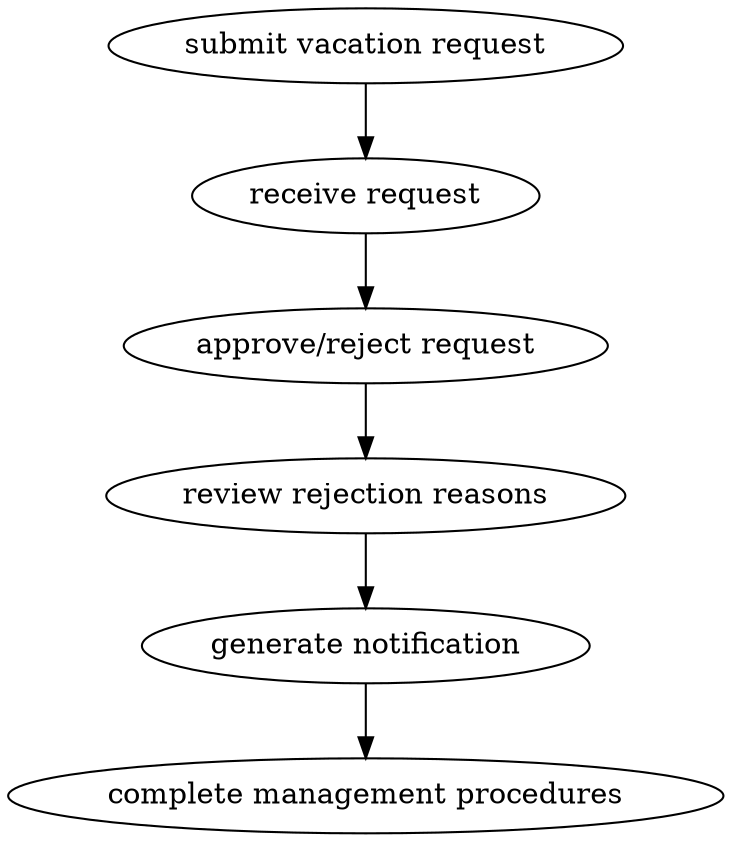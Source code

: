 strict digraph "doc-5.2" {
	graph [name="doc-5.2"];
	"submit vacation request"	[attrs="{'type': 'Activity', 'label': 'submit vacation request'}"];
	"receive request"	[attrs="{'type': 'Activity', 'label': 'receive request'}"];
	"submit vacation request" -> "receive request"	[attrs="{'type': 'flow', 'label': 'flow'}"];
	"approve/reject request"	[attrs="{'type': 'Activity', 'label': 'approve/reject request'}"];
	"receive request" -> "approve/reject request"	[attrs="{'type': 'flow', 'label': 'flow'}"];
	"review rejection reasons"	[attrs="{'type': 'Activity', 'label': 'review rejection reasons'}"];
	"approve/reject request" -> "review rejection reasons"	[attrs="{'type': 'flow', 'label': 'flow'}"];
	"generate notification"	[attrs="{'type': 'Activity', 'label': 'generate notification'}"];
	"review rejection reasons" -> "generate notification"	[attrs="{'type': 'flow', 'label': 'flow'}"];
	"complete management procedures"	[attrs="{'type': 'Activity', 'label': 'complete management procedures'}"];
	"generate notification" -> "complete management procedures"	[attrs="{'type': 'flow', 'label': 'flow'}"];
}
